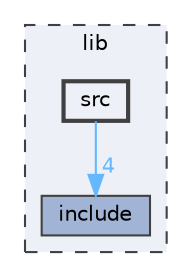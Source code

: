 digraph "lib/src"
{
 // LATEX_PDF_SIZE
  bgcolor="transparent";
  edge [fontname=Helvetica,fontsize=10,labelfontname=Helvetica,labelfontsize=10];
  node [fontname=Helvetica,fontsize=10,shape=box,height=0.2,width=0.4];
  compound=true
  subgraph clusterdir_97aefd0d527b934f1d99a682da8fe6a9 {
    graph [ bgcolor="#edf0f7", pencolor="grey25", label="lib", fontname=Helvetica,fontsize=10 style="filled,dashed", URL="dir_97aefd0d527b934f1d99a682da8fe6a9.html",tooltip=""]
  dir_5a30104352ef4255dc24354b02eb2d20 [label="include", fillcolor="#a2b4d6", color="grey25", style="filled", URL="dir_5a30104352ef4255dc24354b02eb2d20.html",tooltip=""];
  dir_a065c5f60305fee3569f887679366939 [label="src", fillcolor="#edf0f7", color="grey25", style="filled,bold", URL="dir_a065c5f60305fee3569f887679366939.html",tooltip=""];
  }
  dir_a065c5f60305fee3569f887679366939->dir_5a30104352ef4255dc24354b02eb2d20 [headlabel="4", labeldistance=1.5 headhref="dir_000018_000010.html" href="dir_000018_000010.html" color="steelblue1" fontcolor="steelblue1"];
}
